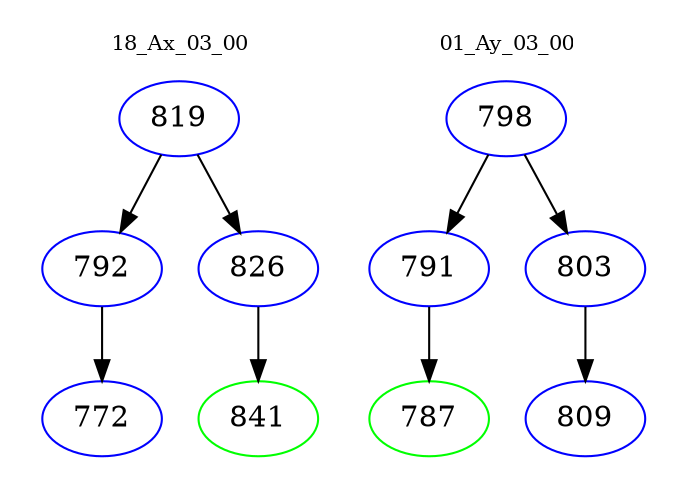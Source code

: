 digraph{
subgraph cluster_0 {
color = white
label = "18_Ax_03_00";
fontsize=10;
T0_819 [label="819", color="blue"]
T0_819 -> T0_792 [color="black"]
T0_792 [label="792", color="blue"]
T0_792 -> T0_772 [color="black"]
T0_772 [label="772", color="blue"]
T0_819 -> T0_826 [color="black"]
T0_826 [label="826", color="blue"]
T0_826 -> T0_841 [color="black"]
T0_841 [label="841", color="green"]
}
subgraph cluster_1 {
color = white
label = "01_Ay_03_00";
fontsize=10;
T1_798 [label="798", color="blue"]
T1_798 -> T1_791 [color="black"]
T1_791 [label="791", color="blue"]
T1_791 -> T1_787 [color="black"]
T1_787 [label="787", color="green"]
T1_798 -> T1_803 [color="black"]
T1_803 [label="803", color="blue"]
T1_803 -> T1_809 [color="black"]
T1_809 [label="809", color="blue"]
}
}

